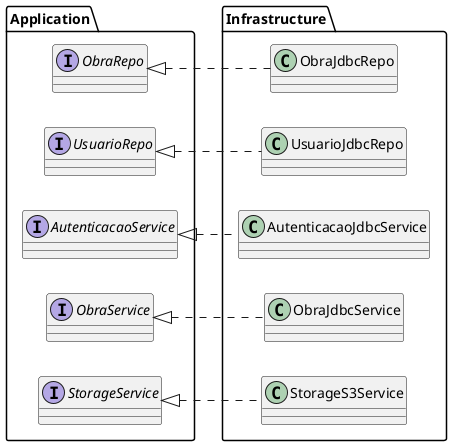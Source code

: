 @startuml

left to right direction

    class Infrastructure.ObraJdbcRepo implements Application.ObraRepo {

    }

    class Infrastructure.UsuarioJdbcRepo implements Application.UsuarioRepo {

    }

    class Infrastructure.AutenticacaoJdbcService implements Application.AutenticacaoService {

    }

    class Infrastructure.ObraJdbcService implements Application.ObraService {

    }

    class Infrastructure.StorageS3Service implements Application.StorageService {

    }

@enduml